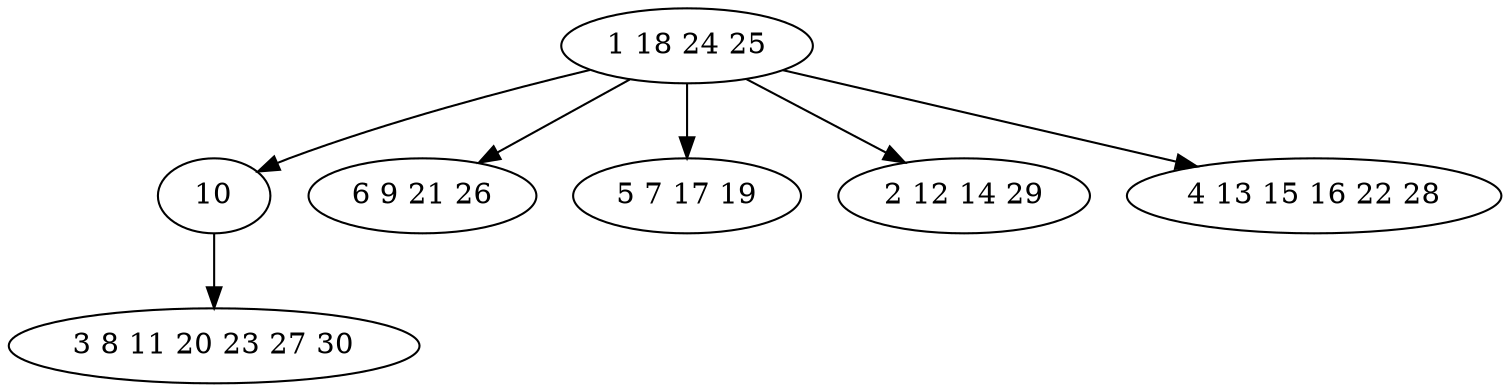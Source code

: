 digraph true_tree {
	"0" -> "1"
	"0" -> "2"
	"1" -> "3"
	"0" -> "4"
	"0" -> "5"
	"0" -> "6"
	"0" [label="1 18 24 25"];
	"1" [label="10"];
	"2" [label="6 9 21 26"];
	"3" [label="3 8 11 20 23 27 30"];
	"4" [label="5 7 17 19"];
	"5" [label="2 12 14 29"];
	"6" [label="4 13 15 16 22 28"];
}
